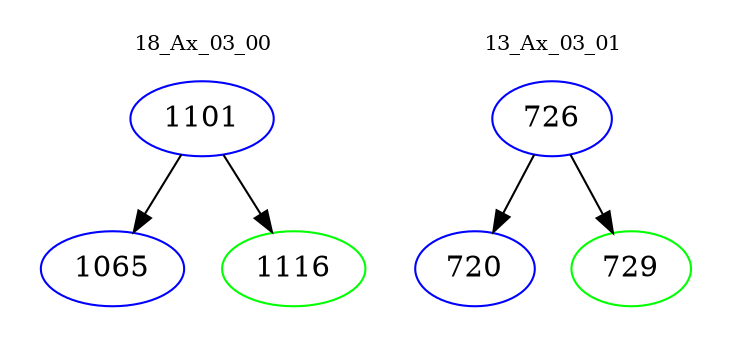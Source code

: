 digraph{
subgraph cluster_0 {
color = white
label = "18_Ax_03_00";
fontsize=10;
T0_1101 [label="1101", color="blue"]
T0_1101 -> T0_1065 [color="black"]
T0_1065 [label="1065", color="blue"]
T0_1101 -> T0_1116 [color="black"]
T0_1116 [label="1116", color="green"]
}
subgraph cluster_1 {
color = white
label = "13_Ax_03_01";
fontsize=10;
T1_726 [label="726", color="blue"]
T1_726 -> T1_720 [color="black"]
T1_720 [label="720", color="blue"]
T1_726 -> T1_729 [color="black"]
T1_729 [label="729", color="green"]
}
}

